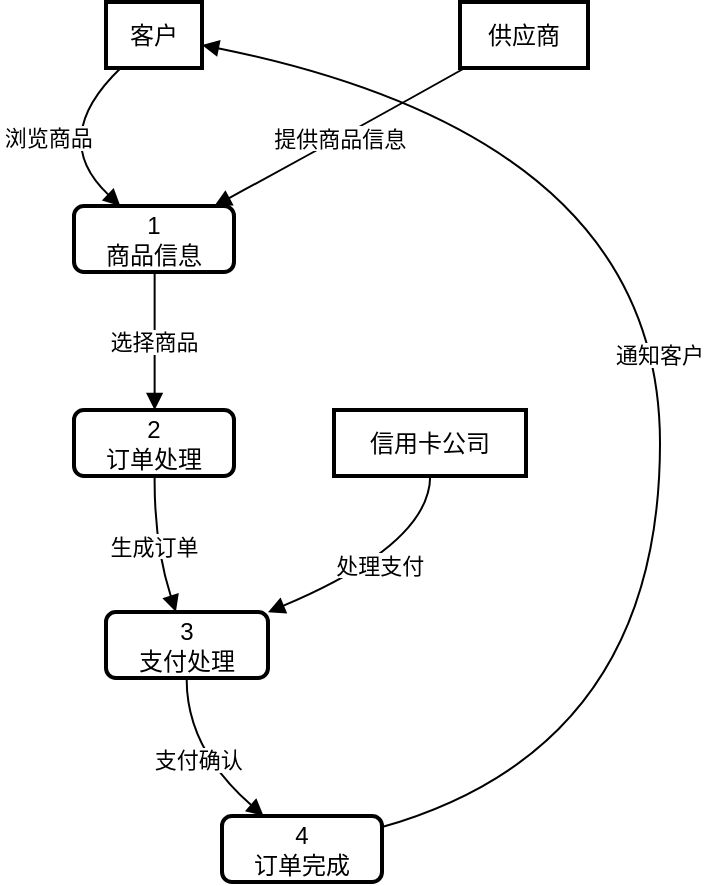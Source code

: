 <mxfile version="22.1.15" type="github">
  <diagram name="第 1 页" id="XmKStRnHBL8Z6eO2TXSu">
    <mxGraphModel dx="2341" dy="857" grid="1" gridSize="10" guides="1" tooltips="1" connect="1" arrows="1" fold="1" page="1" pageScale="1" pageWidth="827" pageHeight="1169" math="0" shadow="0">
      <root>
        <mxCell id="0" />
        <mxCell id="1" parent="0" />
        <mxCell id="tW6GjLoOiwQUJw68kN3I-1" value="客户" style="whiteSpace=wrap;strokeWidth=2;gradientColor=none;rounded=0;" parent="1" vertex="1">
          <mxGeometry x="49" y="20" width="48" height="33" as="geometry" />
        </mxCell>
        <mxCell id="tW6GjLoOiwQUJw68kN3I-2" value="1&#xa;商品信息" style="whiteSpace=wrap;strokeWidth=2;rounded=1;" parent="1" vertex="1">
          <mxGeometry x="33" y="122" width="80" height="33" as="geometry" />
        </mxCell>
        <mxCell id="tW6GjLoOiwQUJw68kN3I-3" value="2&#xa;订单处理" style="whiteSpace=wrap;strokeWidth=2;rounded=1;" parent="1" vertex="1">
          <mxGeometry x="33" y="224" width="80" height="33" as="geometry" />
        </mxCell>
        <mxCell id="tW6GjLoOiwQUJw68kN3I-4" value="3&#xa;支付处理" style="whiteSpace=wrap;strokeWidth=2;rounded=1;" parent="1" vertex="1">
          <mxGeometry x="49" y="325" width="81" height="33" as="geometry" />
        </mxCell>
        <mxCell id="tW6GjLoOiwQUJw68kN3I-5" value="4&#xa;订单完成" style="whiteSpace=wrap;strokeWidth=2;rounded=1;" parent="1" vertex="1">
          <mxGeometry x="107" y="427" width="80" height="33" as="geometry" />
        </mxCell>
        <mxCell id="tW6GjLoOiwQUJw68kN3I-6" value="供应商" style="whiteSpace=wrap;strokeWidth=2;rounded=0;" parent="1" vertex="1">
          <mxGeometry x="226" y="20" width="64" height="33" as="geometry" />
        </mxCell>
        <mxCell id="tW6GjLoOiwQUJw68kN3I-7" value="信用卡公司" style="whiteSpace=wrap;strokeWidth=2;rounded=0;" parent="1" vertex="1">
          <mxGeometry x="163" y="224" width="96" height="33" as="geometry" />
        </mxCell>
        <mxCell id="tW6GjLoOiwQUJw68kN3I-8" value="浏览商品" style="curved=1;startArrow=none;endArrow=block;exitX=0.145;exitY=1.012;entryX=0.287;entryY=-0.006;rounded=0;" parent="1" source="tW6GjLoOiwQUJw68kN3I-1" target="tW6GjLoOiwQUJw68kN3I-2" edge="1">
          <mxGeometry relative="1" as="geometry">
            <Array as="points">
              <mxPoint x="20" y="88" />
            </Array>
          </mxGeometry>
        </mxCell>
        <mxCell id="tW6GjLoOiwQUJw68kN3I-9" value="选择商品" style="curved=1;startArrow=none;endArrow=block;exitX=0.504;exitY=1.006;entryX=0.504;entryY=-0.012;rounded=0;" parent="1" source="tW6GjLoOiwQUJw68kN3I-2" target="tW6GjLoOiwQUJw68kN3I-3" edge="1">
          <mxGeometry relative="1" as="geometry">
            <Array as="points" />
          </mxGeometry>
        </mxCell>
        <mxCell id="tW6GjLoOiwQUJw68kN3I-10" value="生成订单" style="curved=1;startArrow=none;endArrow=block;exitX=0.504;exitY=1.0;entryX=0.433;entryY=0.012;rounded=0;" parent="1" source="tW6GjLoOiwQUJw68kN3I-3" target="tW6GjLoOiwQUJw68kN3I-4" edge="1">
          <mxGeometry relative="1" as="geometry">
            <Array as="points">
              <mxPoint x="73" y="291" />
            </Array>
          </mxGeometry>
        </mxCell>
        <mxCell id="tW6GjLoOiwQUJw68kN3I-11" value="支付确认" style="curved=1;startArrow=none;endArrow=block;exitX=0.498;exitY=1.024;entryX=0.263;entryY=0.006;rounded=0;" parent="1" source="tW6GjLoOiwQUJw68kN3I-4" target="tW6GjLoOiwQUJw68kN3I-5" edge="1">
          <mxGeometry relative="1" as="geometry">
            <Array as="points">
              <mxPoint x="89" y="393" />
            </Array>
          </mxGeometry>
        </mxCell>
        <mxCell id="tW6GjLoOiwQUJw68kN3I-12" value="通知客户" style="curved=1;startArrow=none;endArrow=block;exitX=0.998;exitY=0.169;entryX=1.004;entryY=0.652;rounded=0;" parent="1" source="tW6GjLoOiwQUJw68kN3I-5" target="tW6GjLoOiwQUJw68kN3I-1" edge="1">
          <mxGeometry relative="1" as="geometry">
            <Array as="points">
              <mxPoint x="326" y="393" />
              <mxPoint x="326" y="88" />
            </Array>
          </mxGeometry>
        </mxCell>
        <mxCell id="tW6GjLoOiwQUJw68kN3I-13" value="提供商品信息" style="curved=1;startArrow=none;endArrow=block;exitX=0.027;exitY=1.012;entryX=0.882;entryY=-0.006;rounded=0;" parent="1" source="tW6GjLoOiwQUJw68kN3I-6" target="tW6GjLoOiwQUJw68kN3I-2" edge="1">
          <mxGeometry relative="1" as="geometry">
            <Array as="points">
              <mxPoint x="166" y="88" />
            </Array>
          </mxGeometry>
        </mxCell>
        <mxCell id="tW6GjLoOiwQUJw68kN3I-14" value="处理支付" style="curved=1;startArrow=none;endArrow=block;exitX=0.501;exitY=1.0;entryX=0.991;entryY=0.012;rounded=0;" parent="1" source="tW6GjLoOiwQUJw68kN3I-7" target="tW6GjLoOiwQUJw68kN3I-4" edge="1">
          <mxGeometry relative="1" as="geometry">
            <Array as="points">
              <mxPoint x="211" y="291" />
            </Array>
          </mxGeometry>
        </mxCell>
      </root>
    </mxGraphModel>
  </diagram>
</mxfile>
